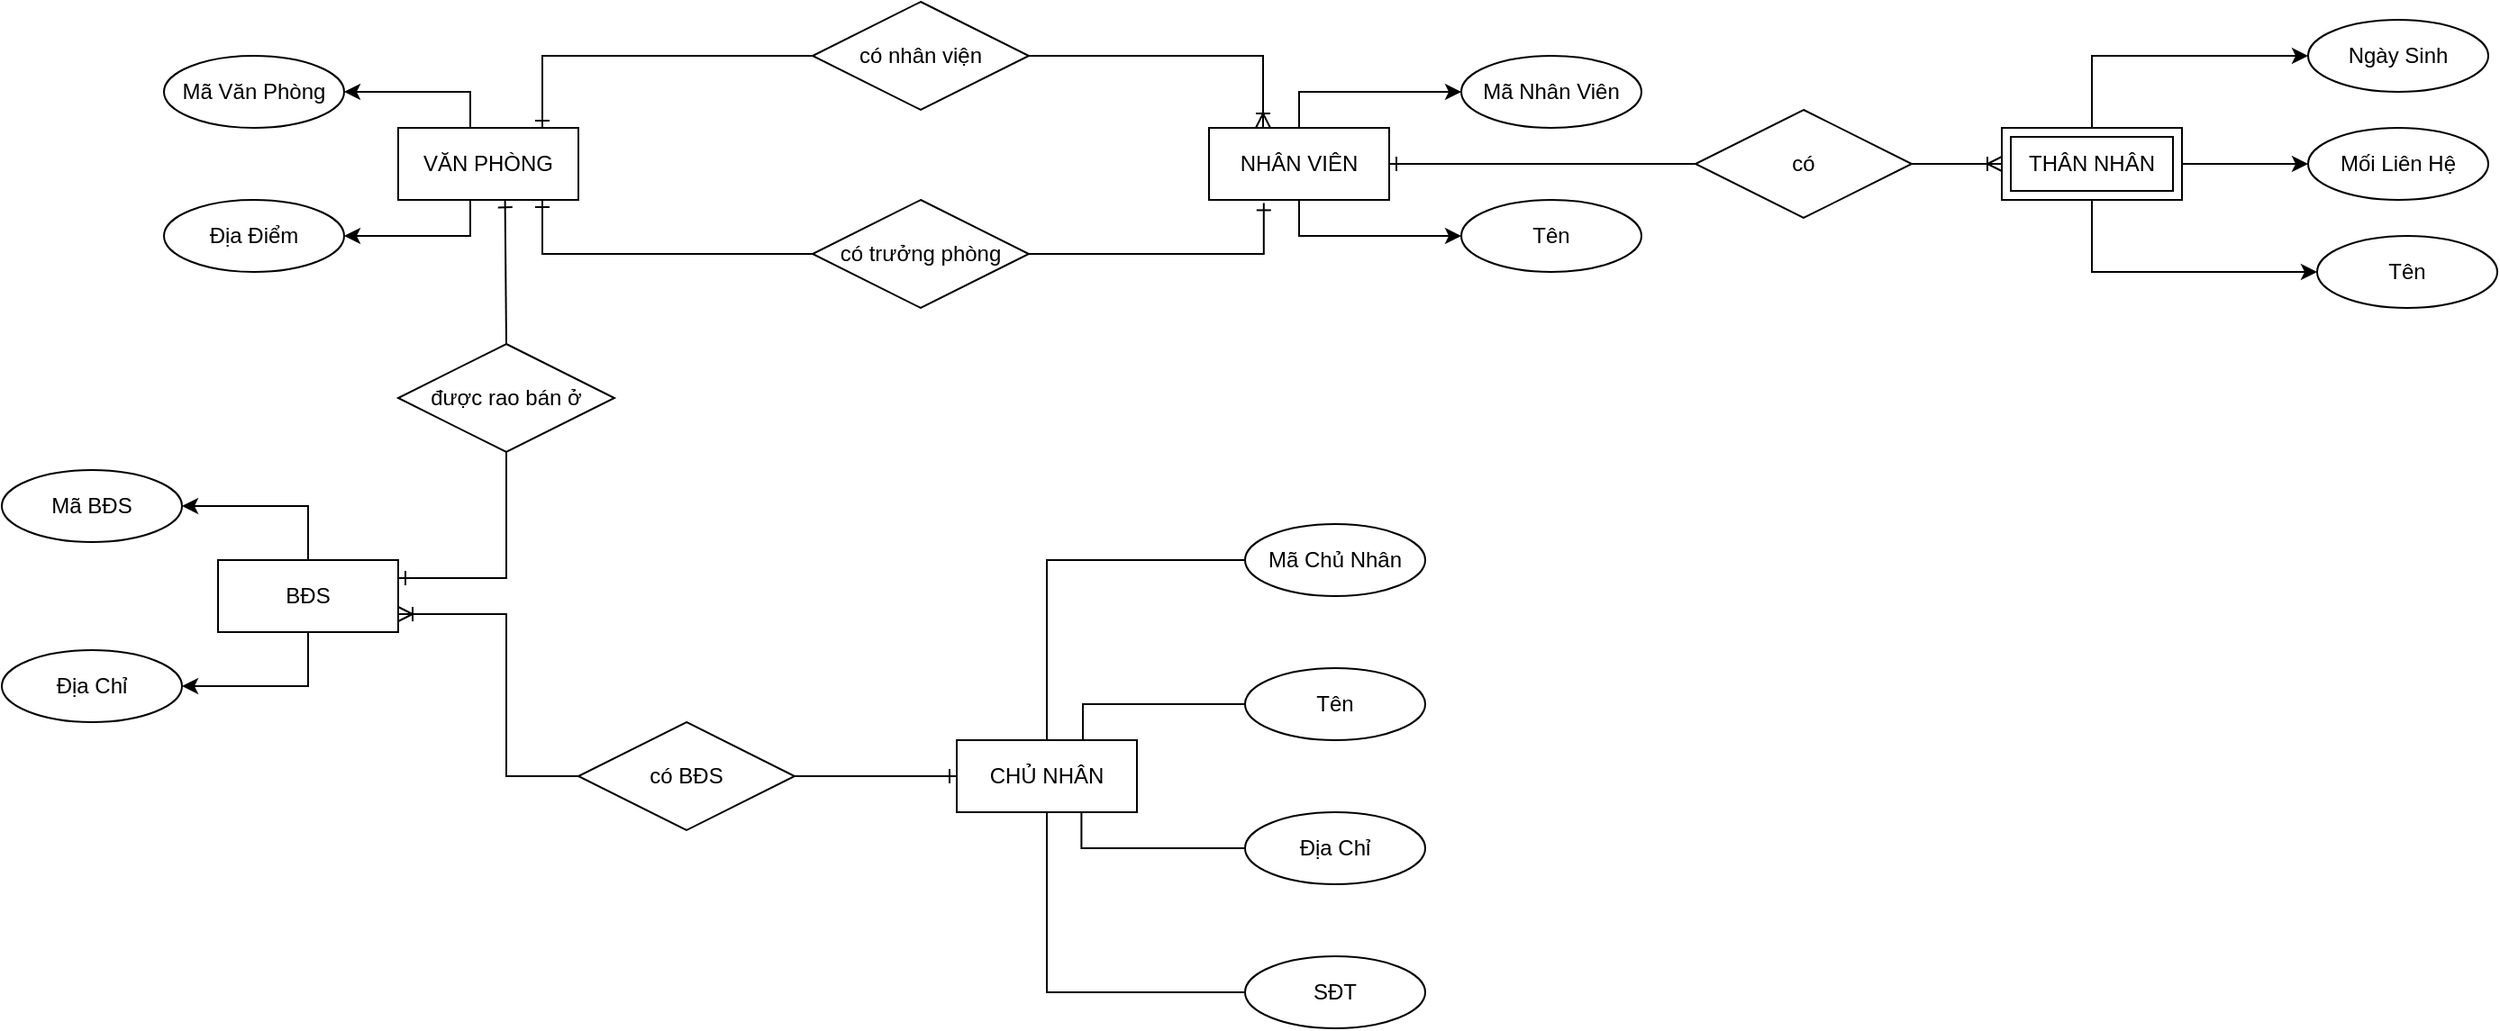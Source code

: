 <mxfile version="15.5.0" type="google"><diagram id="Hm3odnIkhyTy6cOZDVNA" name="Page-1"><mxGraphModel dx="1566" dy="1494" grid="1" gridSize="10" guides="1" tooltips="1" connect="1" arrows="1" fold="1" page="1" pageScale="1" pageWidth="850" pageHeight="1100" math="0" shadow="0"><root><mxCell id="0"/><mxCell id="1" parent="0"/><mxCell id="EHRd-qzWWKnG6StgJTBm-1" value="VĂN PHÒNG" style="whiteSpace=wrap;html=1;align=center;" parent="1" vertex="1"><mxGeometry x="160" y="60" width="100" height="40" as="geometry"/></mxCell><mxCell id="EHRd-qzWWKnG6StgJTBm-24" style="edgeStyle=orthogonalEdgeStyle;rounded=0;orthogonalLoop=1;jettySize=auto;html=1;entryX=0;entryY=0.5;entryDx=0;entryDy=0;endArrow=classic;endFill=1;" parent="1" source="EHRd-qzWWKnG6StgJTBm-2" target="EHRd-qzWWKnG6StgJTBm-18" edge="1"><mxGeometry relative="1" as="geometry"><Array as="points"><mxPoint x="660" y="40"/></Array></mxGeometry></mxCell><mxCell id="EHRd-qzWWKnG6StgJTBm-25" style="edgeStyle=orthogonalEdgeStyle;rounded=0;orthogonalLoop=1;jettySize=auto;html=1;endArrow=classic;endFill=1;" parent="1" source="EHRd-qzWWKnG6StgJTBm-2" target="EHRd-qzWWKnG6StgJTBm-20" edge="1"><mxGeometry relative="1" as="geometry"><Array as="points"><mxPoint x="660" y="120"/></Array></mxGeometry></mxCell><mxCell id="EHRd-qzWWKnG6StgJTBm-39" style="edgeStyle=orthogonalEdgeStyle;rounded=0;jumpStyle=line;orthogonalLoop=1;jettySize=auto;html=1;entryX=0;entryY=0.5;entryDx=0;entryDy=0;startArrow=ERone;startFill=0;endArrow=none;endFill=0;" parent="1" source="EHRd-qzWWKnG6StgJTBm-2" target="EHRd-qzWWKnG6StgJTBm-38" edge="1"><mxGeometry relative="1" as="geometry"/></mxCell><mxCell id="EHRd-qzWWKnG6StgJTBm-2" value="NHÂN VIÊN" style="whiteSpace=wrap;html=1;align=center;" parent="1" vertex="1"><mxGeometry x="610" y="60" width="100" height="40" as="geometry"/></mxCell><mxCell id="EHRd-qzWWKnG6StgJTBm-28" style="edgeStyle=orthogonalEdgeStyle;rounded=0;orthogonalLoop=1;jettySize=auto;html=1;entryX=0;entryY=0.5;entryDx=0;entryDy=0;startArrow=none;startFill=0;endArrow=classic;endFill=1;" parent="1" source="EHRd-qzWWKnG6StgJTBm-4" target="EHRd-qzWWKnG6StgJTBm-22" edge="1"><mxGeometry relative="1" as="geometry"><Array as="points"><mxPoint x="1100" y="140"/></Array></mxGeometry></mxCell><mxCell id="EHRd-qzWWKnG6StgJTBm-29" style="edgeStyle=orthogonalEdgeStyle;rounded=0;orthogonalLoop=1;jettySize=auto;html=1;entryX=0;entryY=0.5;entryDx=0;entryDy=0;startArrow=none;startFill=0;endArrow=classic;endFill=1;exitX=0.5;exitY=0;exitDx=0;exitDy=0;" parent="1" source="EHRd-qzWWKnG6StgJTBm-4" target="EHRd-qzWWKnG6StgJTBm-26" edge="1"><mxGeometry relative="1" as="geometry"><Array as="points"><mxPoint x="1100" y="20"/></Array></mxGeometry></mxCell><mxCell id="EHRd-qzWWKnG6StgJTBm-32" style="edgeStyle=orthogonalEdgeStyle;rounded=0;orthogonalLoop=1;jettySize=auto;html=1;entryX=0;entryY=0.5;entryDx=0;entryDy=0;startArrow=none;startFill=0;endArrow=classic;endFill=1;" parent="1" source="EHRd-qzWWKnG6StgJTBm-4" target="EHRd-qzWWKnG6StgJTBm-30" edge="1"><mxGeometry relative="1" as="geometry"/></mxCell><mxCell id="EHRd-qzWWKnG6StgJTBm-4" value="THÂN NHÂN" style="shape=ext;margin=3;double=1;whiteSpace=wrap;html=1;align=center;" parent="1" vertex="1"><mxGeometry x="1050" y="60" width="100" height="40" as="geometry"/></mxCell><mxCell id="EHRd-qzWWKnG6StgJTBm-36" style="edgeStyle=orthogonalEdgeStyle;rounded=0;orthogonalLoop=1;jettySize=auto;html=1;entryX=1;entryY=0.5;entryDx=0;entryDy=0;startArrow=none;startFill=0;endArrow=classic;endFill=1;jumpStyle=line;" parent="1" source="EHRd-qzWWKnG6StgJTBm-5" target="EHRd-qzWWKnG6StgJTBm-34" edge="1"><mxGeometry relative="1" as="geometry"><Array as="points"><mxPoint x="110" y="370"/></Array></mxGeometry></mxCell><mxCell id="EHRd-qzWWKnG6StgJTBm-37" style="edgeStyle=orthogonalEdgeStyle;rounded=0;jumpStyle=line;orthogonalLoop=1;jettySize=auto;html=1;startArrow=none;startFill=0;endArrow=classic;endFill=1;entryX=1;entryY=0.5;entryDx=0;entryDy=0;" parent="1" source="EHRd-qzWWKnG6StgJTBm-5" target="EHRd-qzWWKnG6StgJTBm-33" edge="1"><mxGeometry relative="1" as="geometry"><mxPoint x="90" y="260" as="targetPoint"/><Array as="points"><mxPoint x="110" y="270"/></Array></mxGeometry></mxCell><mxCell id="EHRd-qzWWKnG6StgJTBm-5" value="BĐS" style="whiteSpace=wrap;html=1;align=center;" parent="1" vertex="1"><mxGeometry x="60" y="300" width="100" height="40" as="geometry"/></mxCell><mxCell id="EHRd-qzWWKnG6StgJTBm-6" value="CHỦ NHÂN" style="whiteSpace=wrap;html=1;align=center;" parent="1" vertex="1"><mxGeometry x="470" y="400" width="100" height="40" as="geometry"/></mxCell><mxCell id="EHRd-qzWWKnG6StgJTBm-16" style="edgeStyle=orthogonalEdgeStyle;rounded=0;orthogonalLoop=1;jettySize=auto;html=1;entryX=0.5;entryY=0;entryDx=0;entryDy=0;endArrow=none;endFill=0;startArrow=classic;startFill=1;" parent="1" source="EHRd-qzWWKnG6StgJTBm-7" target="EHRd-qzWWKnG6StgJTBm-1" edge="1"><mxGeometry relative="1" as="geometry"><Array as="points"><mxPoint x="200" y="40"/><mxPoint x="200" y="60"/></Array></mxGeometry></mxCell><mxCell id="EHRd-qzWWKnG6StgJTBm-7" value="Mã Văn Phòng" style="ellipse;whiteSpace=wrap;html=1;align=center;" parent="1" vertex="1"><mxGeometry x="30" y="20" width="100" height="40" as="geometry"/></mxCell><mxCell id="EHRd-qzWWKnG6StgJTBm-17" style="edgeStyle=orthogonalEdgeStyle;rounded=0;orthogonalLoop=1;jettySize=auto;html=1;entryX=0.5;entryY=1;entryDx=0;entryDy=0;endArrow=none;endFill=0;startArrow=classic;startFill=1;" parent="1" source="EHRd-qzWWKnG6StgJTBm-8" target="EHRd-qzWWKnG6StgJTBm-1" edge="1"><mxGeometry relative="1" as="geometry"><Array as="points"><mxPoint x="200" y="120"/><mxPoint x="200" y="100"/></Array></mxGeometry></mxCell><mxCell id="EHRd-qzWWKnG6StgJTBm-8" value="Địa Điểm" style="ellipse;whiteSpace=wrap;html=1;align=center;" parent="1" vertex="1"><mxGeometry x="30" y="100" width="100" height="40" as="geometry"/></mxCell><mxCell id="EHRd-qzWWKnG6StgJTBm-18" value="Mã Nhân Viên" style="ellipse;whiteSpace=wrap;html=1;align=center;" parent="1" vertex="1"><mxGeometry x="750" y="20" width="100" height="40" as="geometry"/></mxCell><mxCell id="EHRd-qzWWKnG6StgJTBm-20" value="Tên" style="ellipse;whiteSpace=wrap;html=1;align=center;" parent="1" vertex="1"><mxGeometry x="750" y="100" width="100" height="40" as="geometry"/></mxCell><mxCell id="EHRd-qzWWKnG6StgJTBm-22" value="Tên" style="ellipse;whiteSpace=wrap;html=1;align=center;" parent="1" vertex="1"><mxGeometry x="1225" y="120" width="100" height="40" as="geometry"/></mxCell><mxCell id="EHRd-qzWWKnG6StgJTBm-26" value="Ngày Sinh" style="ellipse;whiteSpace=wrap;html=1;align=center;" parent="1" vertex="1"><mxGeometry x="1220" width="100" height="40" as="geometry"/></mxCell><mxCell id="EHRd-qzWWKnG6StgJTBm-30" value="Mối Liên Hệ" style="ellipse;whiteSpace=wrap;html=1;align=center;" parent="1" vertex="1"><mxGeometry x="1220" y="60" width="100" height="40" as="geometry"/></mxCell><mxCell id="EHRd-qzWWKnG6StgJTBm-33" value="Mã BĐS" style="ellipse;whiteSpace=wrap;html=1;align=center;" parent="1" vertex="1"><mxGeometry x="-60" y="250" width="100" height="40" as="geometry"/></mxCell><mxCell id="EHRd-qzWWKnG6StgJTBm-34" value="Địa Chỉ" style="ellipse;whiteSpace=wrap;html=1;align=center;" parent="1" vertex="1"><mxGeometry x="-60" y="350" width="100" height="40" as="geometry"/></mxCell><mxCell id="EHRd-qzWWKnG6StgJTBm-40" style="edgeStyle=orthogonalEdgeStyle;rounded=0;jumpStyle=line;orthogonalLoop=1;jettySize=auto;html=1;entryX=0;entryY=0.5;entryDx=0;entryDy=0;startArrow=none;startFill=0;endArrow=ERoneToMany;endFill=0;" parent="1" source="EHRd-qzWWKnG6StgJTBm-38" target="EHRd-qzWWKnG6StgJTBm-4" edge="1"><mxGeometry relative="1" as="geometry"/></mxCell><mxCell id="EHRd-qzWWKnG6StgJTBm-38" value="có" style="shape=rhombus;perimeter=rhombusPerimeter;whiteSpace=wrap;html=1;align=center;" parent="1" vertex="1"><mxGeometry x="880" y="50" width="120" height="60" as="geometry"/></mxCell><mxCell id="EHRd-qzWWKnG6StgJTBm-47" style="edgeStyle=orthogonalEdgeStyle;rounded=0;jumpStyle=line;orthogonalLoop=1;jettySize=auto;html=1;startArrow=none;startFill=0;endArrow=ERoneToMany;endFill=0;" parent="1" source="EHRd-qzWWKnG6StgJTBm-41" edge="1"><mxGeometry relative="1" as="geometry"><mxPoint x="640" y="60" as="targetPoint"/><Array as="points"><mxPoint x="640" y="20"/><mxPoint x="640" y="60"/></Array></mxGeometry></mxCell><mxCell id="EHRd-qzWWKnG6StgJTBm-63" style="edgeStyle=orthogonalEdgeStyle;rounded=0;jumpStyle=line;orthogonalLoop=1;jettySize=auto;html=1;entryX=0.8;entryY=0;entryDx=0;entryDy=0;entryPerimeter=0;startArrow=none;startFill=0;endArrow=ERone;endFill=0;" parent="1" source="EHRd-qzWWKnG6StgJTBm-41" target="EHRd-qzWWKnG6StgJTBm-1" edge="1"><mxGeometry relative="1" as="geometry"/></mxCell><mxCell id="EHRd-qzWWKnG6StgJTBm-41" value="có nhân viện" style="shape=rhombus;perimeter=rhombusPerimeter;whiteSpace=wrap;html=1;align=center;" parent="1" vertex="1"><mxGeometry x="390" y="-10" width="120" height="60" as="geometry"/></mxCell><mxCell id="S3-LurIGR9SdVUu5_9Fj-1" style="edgeStyle=orthogonalEdgeStyle;rounded=0;orthogonalLoop=1;jettySize=auto;html=1;entryX=0.8;entryY=1;entryDx=0;entryDy=0;entryPerimeter=0;startArrow=none;startFill=0;endArrow=ERone;endFill=0;" edge="1" parent="1" source="EHRd-qzWWKnG6StgJTBm-44" target="EHRd-qzWWKnG6StgJTBm-1"><mxGeometry relative="1" as="geometry"/></mxCell><mxCell id="S3-LurIGR9SdVUu5_9Fj-2" style="edgeStyle=orthogonalEdgeStyle;rounded=0;orthogonalLoop=1;jettySize=auto;html=1;entryX=0.304;entryY=1.043;entryDx=0;entryDy=0;entryPerimeter=0;startArrow=none;startFill=0;endArrow=ERone;endFill=0;" edge="1" parent="1" source="EHRd-qzWWKnG6StgJTBm-44" target="EHRd-qzWWKnG6StgJTBm-2"><mxGeometry relative="1" as="geometry"><Array as="points"><mxPoint x="640" y="130"/></Array></mxGeometry></mxCell><mxCell id="EHRd-qzWWKnG6StgJTBm-44" value="có trưởng phòng" style="shape=rhombus;perimeter=rhombusPerimeter;whiteSpace=wrap;html=1;align=center;" parent="1" vertex="1"><mxGeometry x="390" y="100" width="120" height="60" as="geometry"/></mxCell><mxCell id="EHRd-qzWWKnG6StgJTBm-49" style="edgeStyle=orthogonalEdgeStyle;rounded=0;jumpStyle=line;orthogonalLoop=1;jettySize=auto;html=1;startArrow=none;startFill=0;endArrow=ERone;endFill=0;entryX=0.593;entryY=1.003;entryDx=0;entryDy=0;entryPerimeter=0;" parent="1" source="EHRd-qzWWKnG6StgJTBm-48" target="EHRd-qzWWKnG6StgJTBm-1" edge="1"><mxGeometry relative="1" as="geometry"><mxPoint x="221" y="110" as="targetPoint"/></mxGeometry></mxCell><mxCell id="EHRd-qzWWKnG6StgJTBm-50" style="edgeStyle=orthogonalEdgeStyle;rounded=0;jumpStyle=line;orthogonalLoop=1;jettySize=auto;html=1;entryX=1;entryY=0.25;entryDx=0;entryDy=0;startArrow=none;startFill=0;endArrow=ERone;endFill=0;" parent="1" source="EHRd-qzWWKnG6StgJTBm-48" target="EHRd-qzWWKnG6StgJTBm-5" edge="1"><mxGeometry relative="1" as="geometry"><Array as="points"><mxPoint x="220" y="310"/></Array></mxGeometry></mxCell><mxCell id="EHRd-qzWWKnG6StgJTBm-48" value="được rao bán ở" style="shape=rhombus;perimeter=rhombusPerimeter;whiteSpace=wrap;html=1;align=center;" parent="1" vertex="1"><mxGeometry x="160" y="180" width="120" height="60" as="geometry"/></mxCell><mxCell id="EHRd-qzWWKnG6StgJTBm-52" style="edgeStyle=orthogonalEdgeStyle;rounded=0;jumpStyle=line;orthogonalLoop=1;jettySize=auto;html=1;entryX=1;entryY=0.75;entryDx=0;entryDy=0;startArrow=none;startFill=0;endArrow=ERoneToMany;endFill=0;" parent="1" source="EHRd-qzWWKnG6StgJTBm-51" target="EHRd-qzWWKnG6StgJTBm-5" edge="1"><mxGeometry relative="1" as="geometry"><Array as="points"><mxPoint x="220" y="420"/><mxPoint x="220" y="330"/></Array></mxGeometry></mxCell><mxCell id="EHRd-qzWWKnG6StgJTBm-53" style="edgeStyle=orthogonalEdgeStyle;rounded=0;jumpStyle=line;orthogonalLoop=1;jettySize=auto;html=1;entryX=0;entryY=0.5;entryDx=0;entryDy=0;startArrow=none;startFill=0;endArrow=ERone;endFill=0;" parent="1" source="EHRd-qzWWKnG6StgJTBm-51" target="EHRd-qzWWKnG6StgJTBm-6" edge="1"><mxGeometry relative="1" as="geometry"/></mxCell><mxCell id="EHRd-qzWWKnG6StgJTBm-51" value="có BĐS" style="shape=rhombus;perimeter=rhombusPerimeter;whiteSpace=wrap;html=1;align=center;" parent="1" vertex="1"><mxGeometry x="260" y="390" width="120" height="60" as="geometry"/></mxCell><mxCell id="EHRd-qzWWKnG6StgJTBm-59" style="edgeStyle=orthogonalEdgeStyle;rounded=0;jumpStyle=line;orthogonalLoop=1;jettySize=auto;html=1;entryX=0.5;entryY=0;entryDx=0;entryDy=0;startArrow=none;startFill=0;endArrow=none;endFill=0;" parent="1" source="EHRd-qzWWKnG6StgJTBm-54" target="EHRd-qzWWKnG6StgJTBm-6" edge="1"><mxGeometry relative="1" as="geometry"/></mxCell><mxCell id="EHRd-qzWWKnG6StgJTBm-54" value="Mã Chủ Nhân" style="ellipse;whiteSpace=wrap;html=1;align=center;" parent="1" vertex="1"><mxGeometry x="630" y="280" width="100" height="40" as="geometry"/></mxCell><mxCell id="EHRd-qzWWKnG6StgJTBm-62" style="edgeStyle=orthogonalEdgeStyle;rounded=0;jumpStyle=line;orthogonalLoop=1;jettySize=auto;html=1;entryX=0.6;entryY=0;entryDx=0;entryDy=0;entryPerimeter=0;startArrow=none;startFill=0;endArrow=none;endFill=0;" parent="1" source="EHRd-qzWWKnG6StgJTBm-55" target="EHRd-qzWWKnG6StgJTBm-6" edge="1"><mxGeometry relative="1" as="geometry"><Array as="points"><mxPoint x="540" y="380"/><mxPoint x="540" y="400"/></Array></mxGeometry></mxCell><mxCell id="EHRd-qzWWKnG6StgJTBm-55" value="Tên" style="ellipse;whiteSpace=wrap;html=1;align=center;" parent="1" vertex="1"><mxGeometry x="630" y="360" width="100" height="40" as="geometry"/></mxCell><mxCell id="EHRd-qzWWKnG6StgJTBm-61" style="edgeStyle=orthogonalEdgeStyle;rounded=0;jumpStyle=line;orthogonalLoop=1;jettySize=auto;html=1;entryX=0.692;entryY=0.996;entryDx=0;entryDy=0;entryPerimeter=0;startArrow=none;startFill=0;endArrow=none;endFill=0;" parent="1" source="EHRd-qzWWKnG6StgJTBm-56" target="EHRd-qzWWKnG6StgJTBm-6" edge="1"><mxGeometry relative="1" as="geometry"/></mxCell><mxCell id="EHRd-qzWWKnG6StgJTBm-56" value="Địa Chỉ" style="ellipse;whiteSpace=wrap;html=1;align=center;" parent="1" vertex="1"><mxGeometry x="630" y="440" width="100" height="40" as="geometry"/></mxCell><mxCell id="EHRd-qzWWKnG6StgJTBm-60" style="edgeStyle=orthogonalEdgeStyle;rounded=0;jumpStyle=line;orthogonalLoop=1;jettySize=auto;html=1;entryX=0.5;entryY=1;entryDx=0;entryDy=0;startArrow=none;startFill=0;endArrow=none;endFill=0;" parent="1" source="EHRd-qzWWKnG6StgJTBm-57" target="EHRd-qzWWKnG6StgJTBm-6" edge="1"><mxGeometry relative="1" as="geometry"/></mxCell><mxCell id="EHRd-qzWWKnG6StgJTBm-57" value="SĐT" style="ellipse;whiteSpace=wrap;html=1;align=center;" parent="1" vertex="1"><mxGeometry x="630" y="520" width="100" height="40" as="geometry"/></mxCell></root></mxGraphModel></diagram></mxfile>